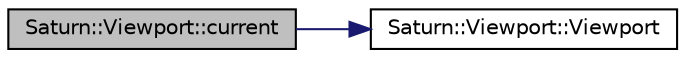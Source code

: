 digraph "Saturn::Viewport::current"
{
  edge [fontname="Helvetica",fontsize="10",labelfontname="Helvetica",labelfontsize="10"];
  node [fontname="Helvetica",fontsize="10",shape=record];
  rankdir="LR";
  Node6 [label="Saturn::Viewport::current",height=0.2,width=0.4,color="black", fillcolor="grey75", style="filled", fontcolor="black"];
  Node6 -> Node7 [color="midnightblue",fontsize="10",style="solid",fontname="Helvetica"];
  Node7 [label="Saturn::Viewport::Viewport",height=0.2,width=0.4,color="black", fillcolor="white", style="filled",URL="$class_saturn_1_1_viewport.html#a4b10eda1f925d596a3b7fcc3c79b3342"];
}
